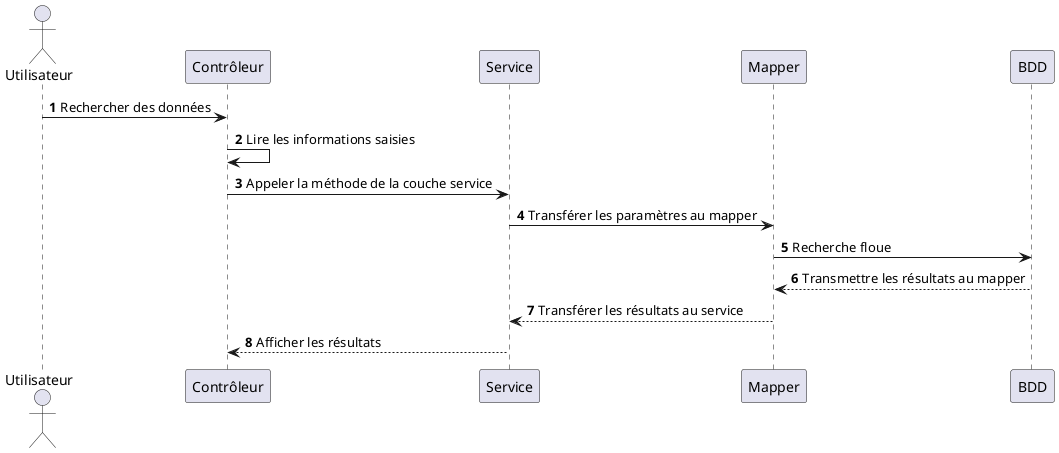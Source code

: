 @startuml
'https://plantuml.com/sequence-diagram

autonumber
Actor Utilisateur
Utilisateur -> Contrôleur: Rechercher des données
Contrôleur -> Contrôleur: Lire les informations saisies
Contrôleur -> Service: Appeler la méthode de la couche service
Service -> Mapper: Transférer les paramètres au mapper
Mapper -> BDD: Recherche floue
BDD --> Mapper: Transmettre les résultats au mapper
Mapper --> Service: Transférer les résultats au service
Service --> Contrôleur: Afficher les résultats
@enduml